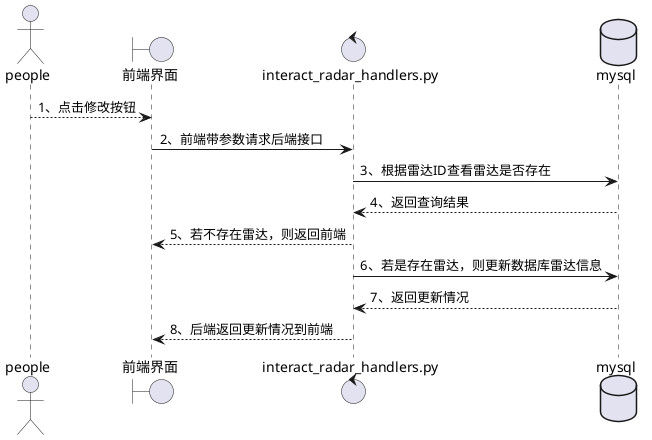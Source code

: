 @startuml
actor people as people
boundary 前端界面 as web
control interact_radar_handlers.py as handler
database mysql as mysql

people --> web:1、点击修改按钮
web ->handler:2、前端带参数请求后端接口
handler -> mysql:3、根据雷达ID查看雷达是否存在
mysql -->handler:4、返回查询结果
handler -->web:5、若不存在雷达，则返回前端
handler -> mysql:6、若是存在雷达，则更新数据库雷达信息
mysql -->handler:7、返回更新情况
handler -->web:8、后端返回更新情况到前端

@enduml